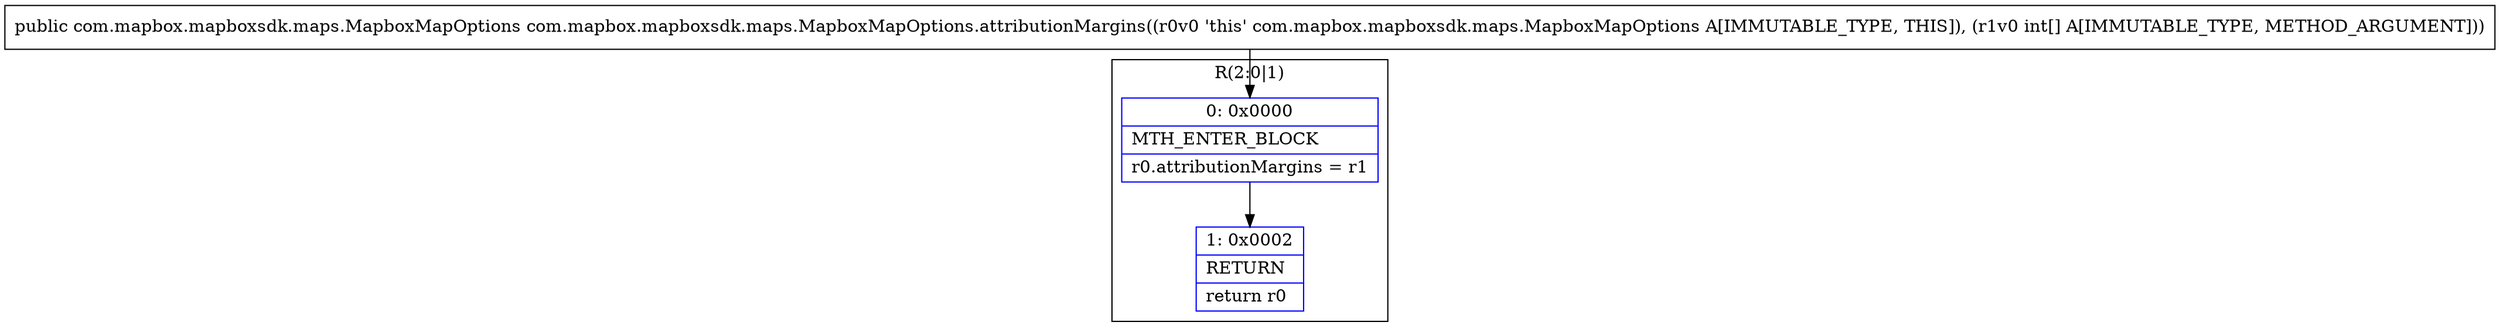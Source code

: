 digraph "CFG forcom.mapbox.mapboxsdk.maps.MapboxMapOptions.attributionMargins([I)Lcom\/mapbox\/mapboxsdk\/maps\/MapboxMapOptions;" {
subgraph cluster_Region_424115217 {
label = "R(2:0|1)";
node [shape=record,color=blue];
Node_0 [shape=record,label="{0\:\ 0x0000|MTH_ENTER_BLOCK\l|r0.attributionMargins = r1\l}"];
Node_1 [shape=record,label="{1\:\ 0x0002|RETURN\l|return r0\l}"];
}
MethodNode[shape=record,label="{public com.mapbox.mapboxsdk.maps.MapboxMapOptions com.mapbox.mapboxsdk.maps.MapboxMapOptions.attributionMargins((r0v0 'this' com.mapbox.mapboxsdk.maps.MapboxMapOptions A[IMMUTABLE_TYPE, THIS]), (r1v0 int[] A[IMMUTABLE_TYPE, METHOD_ARGUMENT])) }"];
MethodNode -> Node_0;
Node_0 -> Node_1;
}


